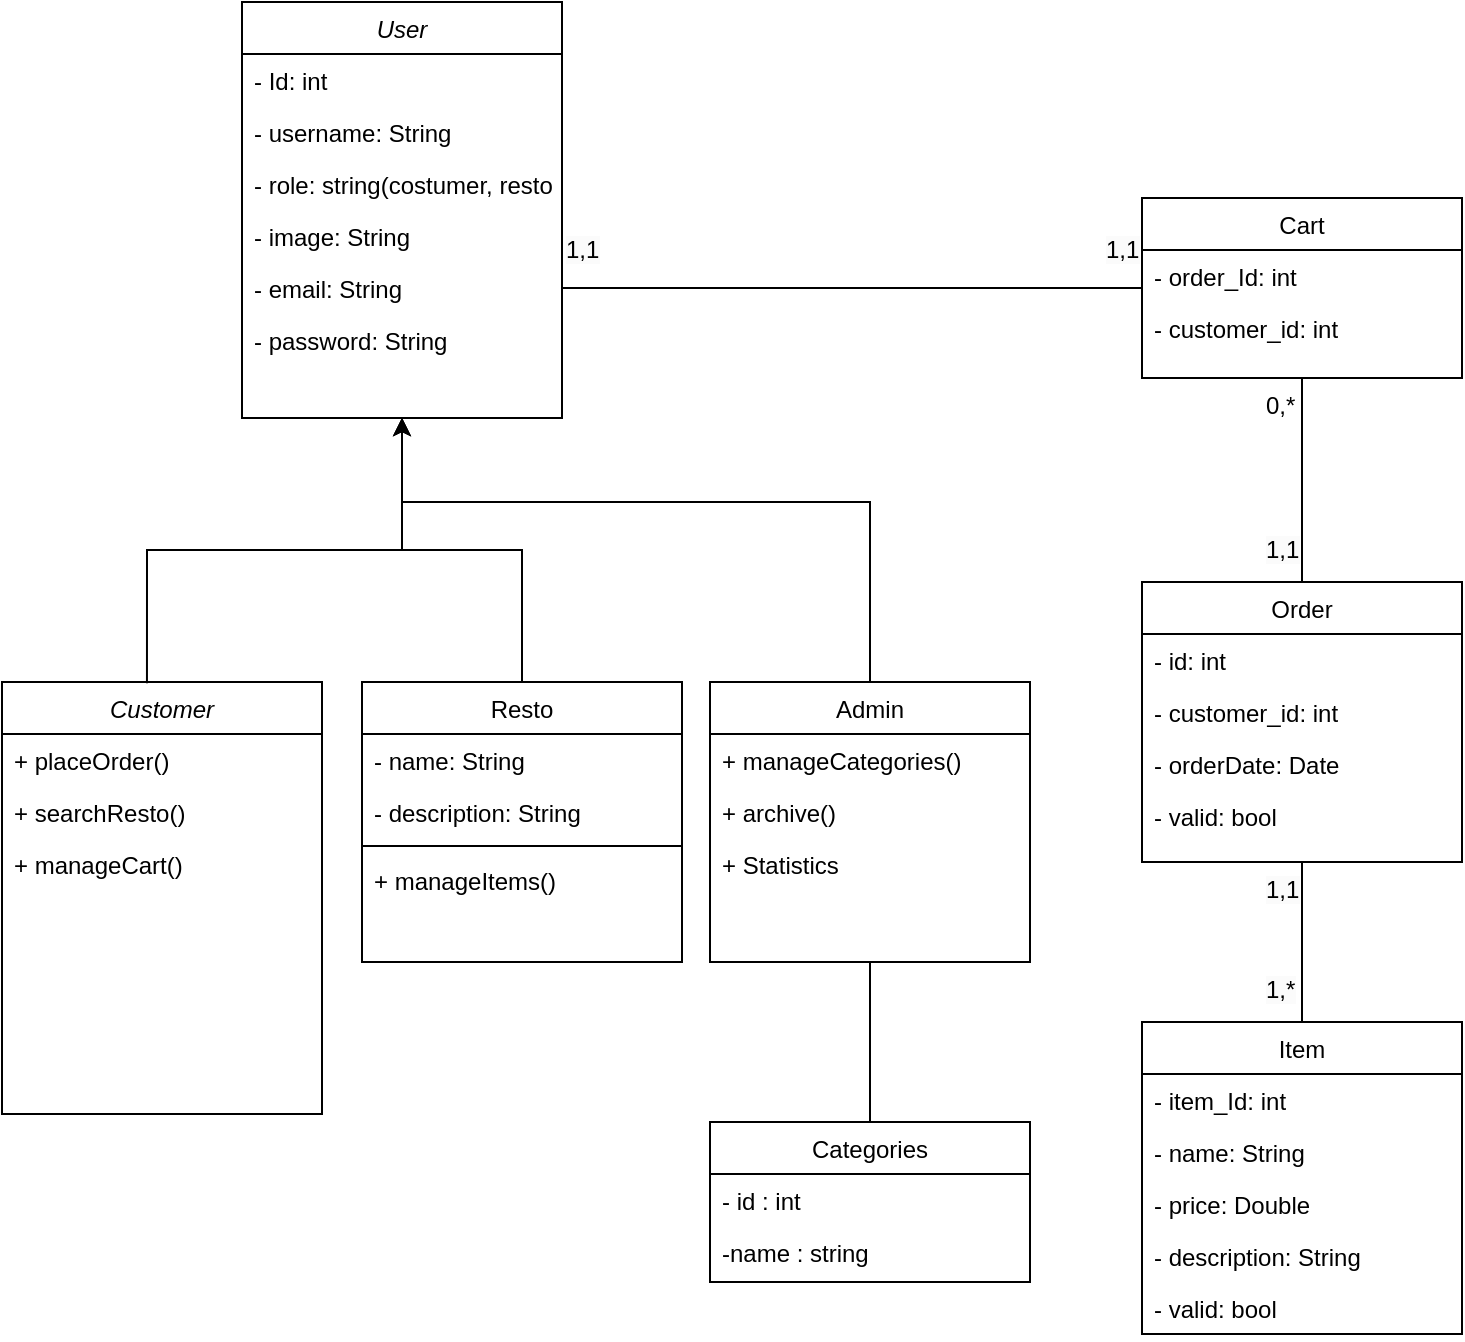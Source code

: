 <mxfile version="24.0.2" type="device" pages="2">
  <diagram id="C5RBs43oDa-KdzZeNtuy" name="Page-1">
    <mxGraphModel dx="600" dy="318" grid="1" gridSize="10" guides="1" tooltips="1" connect="1" arrows="1" fold="1" page="1" pageScale="1" pageWidth="827" pageHeight="1169" math="0" shadow="0">
      <root>
        <mxCell id="WIyWlLk6GJQsqaUBKTNV-0" />
        <mxCell id="WIyWlLk6GJQsqaUBKTNV-1" parent="WIyWlLk6GJQsqaUBKTNV-0" />
        <mxCell id="zkfFHV4jXpPFQw0GAbJ--0" value="Customer" style="swimlane;fontStyle=2;align=center;verticalAlign=top;childLayout=stackLayout;horizontal=1;startSize=26;horizontalStack=0;resizeParent=1;resizeLast=0;collapsible=1;marginBottom=0;rounded=0;shadow=0;strokeWidth=1;" parent="WIyWlLk6GJQsqaUBKTNV-1" vertex="1">
          <mxGeometry x="60" y="460" width="160" height="216" as="geometry">
            <mxRectangle x="230" y="140" width="160" height="26" as="alternateBounds" />
          </mxGeometry>
        </mxCell>
        <mxCell id="zkfFHV4jXpPFQw0GAbJ--5" value="+ placeOrder()" style="text;align=left;verticalAlign=top;spacingLeft=4;spacingRight=4;overflow=hidden;rotatable=0;points=[[0,0.5],[1,0.5]];portConstraint=eastwest;" parent="zkfFHV4jXpPFQw0GAbJ--0" vertex="1">
          <mxGeometry y="26" width="160" height="26" as="geometry" />
        </mxCell>
        <mxCell id="KZ-nFXZSKDk4Wz81Dd2W-8" value="+ searchResto()" style="text;align=left;verticalAlign=top;spacingLeft=4;spacingRight=4;overflow=hidden;rotatable=0;points=[[0,0.5],[1,0.5]];portConstraint=eastwest;" parent="zkfFHV4jXpPFQw0GAbJ--0" vertex="1">
          <mxGeometry y="52" width="160" height="26" as="geometry" />
        </mxCell>
        <mxCell id="KZ-nFXZSKDk4Wz81Dd2W-9" value="+ manageCart()" style="text;align=left;verticalAlign=top;spacingLeft=4;spacingRight=4;overflow=hidden;rotatable=0;points=[[0,0.5],[1,0.5]];portConstraint=eastwest;" parent="zkfFHV4jXpPFQw0GAbJ--0" vertex="1">
          <mxGeometry y="78" width="160" height="26" as="geometry" />
        </mxCell>
        <mxCell id="zkfFHV4jXpPFQw0GAbJ--6" value="Item" style="swimlane;fontStyle=0;align=center;verticalAlign=top;childLayout=stackLayout;horizontal=1;startSize=26;horizontalStack=0;resizeParent=1;resizeLast=0;collapsible=1;marginBottom=0;rounded=0;shadow=0;strokeWidth=1;" parent="WIyWlLk6GJQsqaUBKTNV-1" vertex="1">
          <mxGeometry x="630" y="630" width="160" height="156" as="geometry">
            <mxRectangle x="130" y="380" width="160" height="26" as="alternateBounds" />
          </mxGeometry>
        </mxCell>
        <mxCell id="zkfFHV4jXpPFQw0GAbJ--7" value="- item_Id: int" style="text;align=left;verticalAlign=top;spacingLeft=4;spacingRight=4;overflow=hidden;rotatable=0;points=[[0,0.5],[1,0.5]];portConstraint=eastwest;" parent="zkfFHV4jXpPFQw0GAbJ--6" vertex="1">
          <mxGeometry y="26" width="160" height="26" as="geometry" />
        </mxCell>
        <mxCell id="KZ-nFXZSKDk4Wz81Dd2W-6" value="- name: String" style="text;align=left;verticalAlign=top;spacingLeft=4;spacingRight=4;overflow=hidden;rotatable=0;points=[[0,0.5],[1,0.5]];portConstraint=eastwest;rounded=0;shadow=0;html=0;" parent="zkfFHV4jXpPFQw0GAbJ--6" vertex="1">
          <mxGeometry y="52" width="160" height="26" as="geometry" />
        </mxCell>
        <mxCell id="KZ-nFXZSKDk4Wz81Dd2W-7" value="- price: Double" style="text;align=left;verticalAlign=top;spacingLeft=4;spacingRight=4;overflow=hidden;rotatable=0;points=[[0,0.5],[1,0.5]];portConstraint=eastwest;rounded=0;shadow=0;html=0;" parent="zkfFHV4jXpPFQw0GAbJ--6" vertex="1">
          <mxGeometry y="78" width="160" height="26" as="geometry" />
        </mxCell>
        <mxCell id="zkfFHV4jXpPFQw0GAbJ--8" value="- description: String" style="text;align=left;verticalAlign=top;spacingLeft=4;spacingRight=4;overflow=hidden;rotatable=0;points=[[0,0.5],[1,0.5]];portConstraint=eastwest;rounded=0;shadow=0;html=0;" parent="zkfFHV4jXpPFQw0GAbJ--6" vertex="1">
          <mxGeometry y="104" width="160" height="26" as="geometry" />
        </mxCell>
        <mxCell id="mYEESp5OUiJUtJg2IPVg-1" value="- valid: bool" style="text;align=left;verticalAlign=top;spacingLeft=4;spacingRight=4;overflow=hidden;rotatable=0;points=[[0,0.5],[1,0.5]];portConstraint=eastwest;rounded=0;shadow=0;html=0;" vertex="1" parent="zkfFHV4jXpPFQw0GAbJ--6">
          <mxGeometry y="130" width="160" height="26" as="geometry" />
        </mxCell>
        <mxCell id="KZ-nFXZSKDk4Wz81Dd2W-23" style="edgeStyle=orthogonalEdgeStyle;rounded=0;orthogonalLoop=1;jettySize=auto;html=1;exitX=0.5;exitY=0;exitDx=0;exitDy=0;" parent="WIyWlLk6GJQsqaUBKTNV-1" source="zkfFHV4jXpPFQw0GAbJ--13" target="KZ-nFXZSKDk4Wz81Dd2W-13" edge="1">
          <mxGeometry relative="1" as="geometry" />
        </mxCell>
        <mxCell id="zkfFHV4jXpPFQw0GAbJ--13" value="Resto" style="swimlane;fontStyle=0;align=center;verticalAlign=top;childLayout=stackLayout;horizontal=1;startSize=26;horizontalStack=0;resizeParent=1;resizeLast=0;collapsible=1;marginBottom=0;rounded=0;shadow=0;strokeWidth=1;" parent="WIyWlLk6GJQsqaUBKTNV-1" vertex="1">
          <mxGeometry x="240" y="460" width="160" height="140" as="geometry">
            <mxRectangle x="340" y="380" width="170" height="26" as="alternateBounds" />
          </mxGeometry>
        </mxCell>
        <mxCell id="zkfFHV4jXpPFQw0GAbJ--14" value="- name: String" style="text;align=left;verticalAlign=top;spacingLeft=4;spacingRight=4;overflow=hidden;rotatable=0;points=[[0,0.5],[1,0.5]];portConstraint=eastwest;" parent="zkfFHV4jXpPFQw0GAbJ--13" vertex="1">
          <mxGeometry y="26" width="160" height="26" as="geometry" />
        </mxCell>
        <mxCell id="KZ-nFXZSKDk4Wz81Dd2W-3" value="- description: String" style="text;align=left;verticalAlign=top;spacingLeft=4;spacingRight=4;overflow=hidden;rotatable=0;points=[[0,0.5],[1,0.5]];portConstraint=eastwest;" parent="zkfFHV4jXpPFQw0GAbJ--13" vertex="1">
          <mxGeometry y="52" width="160" height="26" as="geometry" />
        </mxCell>
        <mxCell id="KZ-nFXZSKDk4Wz81Dd2W-25" value="" style="line;html=1;strokeWidth=1;align=left;verticalAlign=middle;spacingTop=-1;spacingLeft=3;spacingRight=3;rotatable=0;labelPosition=right;points=[];portConstraint=eastwest;" parent="zkfFHV4jXpPFQw0GAbJ--13" vertex="1">
          <mxGeometry y="78" width="160" height="8" as="geometry" />
        </mxCell>
        <mxCell id="KZ-nFXZSKDk4Wz81Dd2W-26" value="+ manageItems()" style="text;align=left;verticalAlign=top;spacingLeft=4;spacingRight=4;overflow=hidden;rotatable=0;points=[[0,0.5],[1,0.5]];portConstraint=eastwest;" parent="zkfFHV4jXpPFQw0GAbJ--13" vertex="1">
          <mxGeometry y="86" width="160" height="26" as="geometry" />
        </mxCell>
        <mxCell id="KZ-nFXZSKDk4Wz81Dd2W-10" style="edgeStyle=orthogonalEdgeStyle;rounded=0;orthogonalLoop=1;jettySize=auto;html=1;exitX=0.5;exitY=1;exitDx=0;exitDy=0;entryX=0.5;entryY=0;entryDx=0;entryDy=0;endArrow=none;endFill=0;" parent="WIyWlLk6GJQsqaUBKTNV-1" source="zkfFHV4jXpPFQw0GAbJ--17" target="zkfFHV4jXpPFQw0GAbJ--6" edge="1">
          <mxGeometry relative="1" as="geometry" />
        </mxCell>
        <mxCell id="zkfFHV4jXpPFQw0GAbJ--17" value="Order" style="swimlane;fontStyle=0;align=center;verticalAlign=top;childLayout=stackLayout;horizontal=1;startSize=26;horizontalStack=0;resizeParent=1;resizeLast=0;collapsible=1;marginBottom=0;rounded=0;shadow=0;strokeWidth=1;" parent="WIyWlLk6GJQsqaUBKTNV-1" vertex="1">
          <mxGeometry x="630" y="410" width="160" height="140" as="geometry">
            <mxRectangle x="550" y="140" width="160" height="26" as="alternateBounds" />
          </mxGeometry>
        </mxCell>
        <mxCell id="zkfFHV4jXpPFQw0GAbJ--18" value="- id: int" style="text;align=left;verticalAlign=top;spacingLeft=4;spacingRight=4;overflow=hidden;rotatable=0;points=[[0,0.5],[1,0.5]];portConstraint=eastwest;" parent="zkfFHV4jXpPFQw0GAbJ--17" vertex="1">
          <mxGeometry y="26" width="160" height="26" as="geometry" />
        </mxCell>
        <mxCell id="zkfFHV4jXpPFQw0GAbJ--19" value="- customer_id: int" style="text;align=left;verticalAlign=top;spacingLeft=4;spacingRight=4;overflow=hidden;rotatable=0;points=[[0,0.5],[1,0.5]];portConstraint=eastwest;rounded=0;shadow=0;html=0;" parent="zkfFHV4jXpPFQw0GAbJ--17" vertex="1">
          <mxGeometry y="52" width="160" height="26" as="geometry" />
        </mxCell>
        <mxCell id="zkfFHV4jXpPFQw0GAbJ--20" value="- orderDate: Date" style="text;align=left;verticalAlign=top;spacingLeft=4;spacingRight=4;overflow=hidden;rotatable=0;points=[[0,0.5],[1,0.5]];portConstraint=eastwest;rounded=0;shadow=0;html=0;" parent="zkfFHV4jXpPFQw0GAbJ--17" vertex="1">
          <mxGeometry y="78" width="160" height="26" as="geometry" />
        </mxCell>
        <mxCell id="zkfFHV4jXpPFQw0GAbJ--21" value="- valid: bool" style="text;align=left;verticalAlign=top;spacingLeft=4;spacingRight=4;overflow=hidden;rotatable=0;points=[[0,0.5],[1,0.5]];portConstraint=eastwest;rounded=0;shadow=0;html=0;" parent="zkfFHV4jXpPFQw0GAbJ--17" vertex="1">
          <mxGeometry y="104" width="160" height="26" as="geometry" />
        </mxCell>
        <mxCell id="KZ-nFXZSKDk4Wz81Dd2W-13" value="User" style="swimlane;fontStyle=2;align=center;verticalAlign=top;childLayout=stackLayout;horizontal=1;startSize=26;horizontalStack=0;resizeParent=1;resizeLast=0;collapsible=1;marginBottom=0;rounded=0;shadow=0;strokeWidth=1;" parent="WIyWlLk6GJQsqaUBKTNV-1" vertex="1">
          <mxGeometry x="180" y="120" width="160" height="208" as="geometry">
            <mxRectangle x="230" y="140" width="160" height="26" as="alternateBounds" />
          </mxGeometry>
        </mxCell>
        <mxCell id="KZ-nFXZSKDk4Wz81Dd2W-14" value="- Id: int" style="text;align=left;verticalAlign=top;spacingLeft=4;spacingRight=4;overflow=hidden;rotatable=0;points=[[0,0.5],[1,0.5]];portConstraint=eastwest;" parent="KZ-nFXZSKDk4Wz81Dd2W-13" vertex="1">
          <mxGeometry y="26" width="160" height="26" as="geometry" />
        </mxCell>
        <mxCell id="KZ-nFXZSKDk4Wz81Dd2W-15" value="- username: String" style="text;align=left;verticalAlign=top;spacingLeft=4;spacingRight=4;overflow=hidden;rotatable=0;points=[[0,0.5],[1,0.5]];portConstraint=eastwest;rounded=0;shadow=0;html=0;" parent="KZ-nFXZSKDk4Wz81Dd2W-13" vertex="1">
          <mxGeometry y="52" width="160" height="26" as="geometry" />
        </mxCell>
        <mxCell id="KZ-nFXZSKDk4Wz81Dd2W-22" value="- role: string(costumer, resto)" style="text;align=left;verticalAlign=top;spacingLeft=4;spacingRight=4;overflow=hidden;rotatable=0;points=[[0,0.5],[1,0.5]];portConstraint=eastwest;rounded=0;shadow=0;html=0;" parent="KZ-nFXZSKDk4Wz81Dd2W-13" vertex="1">
          <mxGeometry y="78" width="160" height="26" as="geometry" />
        </mxCell>
        <mxCell id="fJc1psvyWG4Y-RtiZW2s-0" value="- image: String " style="text;align=left;verticalAlign=top;spacingLeft=4;spacingRight=4;overflow=hidden;rotatable=0;points=[[0,0.5],[1,0.5]];portConstraint=eastwest;" vertex="1" parent="KZ-nFXZSKDk4Wz81Dd2W-13">
          <mxGeometry y="104" width="160" height="26" as="geometry" />
        </mxCell>
        <mxCell id="KZ-nFXZSKDk4Wz81Dd2W-16" value="- email: String" style="text;align=left;verticalAlign=top;spacingLeft=4;spacingRight=4;overflow=hidden;rotatable=0;points=[[0,0.5],[1,0.5]];portConstraint=eastwest;rounded=0;shadow=0;html=0;" parent="KZ-nFXZSKDk4Wz81Dd2W-13" vertex="1">
          <mxGeometry y="130" width="160" height="26" as="geometry" />
        </mxCell>
        <mxCell id="KZ-nFXZSKDk4Wz81Dd2W-17" value=" - password: String" style="text;align=left;verticalAlign=top;spacingLeft=4;spacingRight=4;overflow=hidden;rotatable=0;points=[[0,0.5],[1,0.5]];portConstraint=eastwest;rounded=0;shadow=0;html=0;" parent="KZ-nFXZSKDk4Wz81Dd2W-13" vertex="1">
          <mxGeometry y="156" width="160" height="26" as="geometry" />
        </mxCell>
        <mxCell id="KZ-nFXZSKDk4Wz81Dd2W-24" style="edgeStyle=orthogonalEdgeStyle;rounded=0;orthogonalLoop=1;jettySize=auto;html=1;exitX=0.453;exitY=0.003;exitDx=0;exitDy=0;exitPerimeter=0;" parent="WIyWlLk6GJQsqaUBKTNV-1" source="zkfFHV4jXpPFQw0GAbJ--0" target="KZ-nFXZSKDk4Wz81Dd2W-13" edge="1">
          <mxGeometry relative="1" as="geometry">
            <mxPoint x="380" y="430" as="sourcePoint" />
            <mxPoint x="270" y="372" as="targetPoint" />
          </mxGeometry>
        </mxCell>
        <mxCell id="KZ-nFXZSKDk4Wz81Dd2W-38" style="edgeStyle=orthogonalEdgeStyle;rounded=0;orthogonalLoop=1;jettySize=auto;html=1;exitX=0.5;exitY=1;exitDx=0;exitDy=0;entryX=0.5;entryY=0;entryDx=0;entryDy=0;endArrow=none;endFill=0;" parent="WIyWlLk6GJQsqaUBKTNV-1" source="KZ-nFXZSKDk4Wz81Dd2W-32" target="zkfFHV4jXpPFQw0GAbJ--17" edge="1">
          <mxGeometry relative="1" as="geometry" />
        </mxCell>
        <mxCell id="KZ-nFXZSKDk4Wz81Dd2W-32" value="Cart" style="swimlane;fontStyle=0;align=center;verticalAlign=top;childLayout=stackLayout;horizontal=1;startSize=26;horizontalStack=0;resizeParent=1;resizeLast=0;collapsible=1;marginBottom=0;rounded=0;shadow=0;strokeWidth=1;" parent="WIyWlLk6GJQsqaUBKTNV-1" vertex="1">
          <mxGeometry x="630" y="218" width="160" height="90" as="geometry">
            <mxRectangle x="550" y="140" width="160" height="26" as="alternateBounds" />
          </mxGeometry>
        </mxCell>
        <mxCell id="KZ-nFXZSKDk4Wz81Dd2W-33" value="- order_Id: int" style="text;align=left;verticalAlign=top;spacingLeft=4;spacingRight=4;overflow=hidden;rotatable=0;points=[[0,0.5],[1,0.5]];portConstraint=eastwest;" parent="KZ-nFXZSKDk4Wz81Dd2W-32" vertex="1">
          <mxGeometry y="26" width="160" height="26" as="geometry" />
        </mxCell>
        <mxCell id="KZ-nFXZSKDk4Wz81Dd2W-34" value="- customer_id: int" style="text;align=left;verticalAlign=top;spacingLeft=4;spacingRight=4;overflow=hidden;rotatable=0;points=[[0,0.5],[1,0.5]];portConstraint=eastwest;rounded=0;shadow=0;html=0;" parent="KZ-nFXZSKDk4Wz81Dd2W-32" vertex="1">
          <mxGeometry y="52" width="160" height="26" as="geometry" />
        </mxCell>
        <mxCell id="KZ-nFXZSKDk4Wz81Dd2W-37" style="edgeStyle=orthogonalEdgeStyle;rounded=0;orthogonalLoop=1;jettySize=auto;html=1;exitX=1;exitY=0.5;exitDx=0;exitDy=0;endArrow=none;endFill=0;" parent="WIyWlLk6GJQsqaUBKTNV-1" source="KZ-nFXZSKDk4Wz81Dd2W-16" target="KZ-nFXZSKDk4Wz81Dd2W-32" edge="1">
          <mxGeometry relative="1" as="geometry" />
        </mxCell>
        <mxCell id="KZ-nFXZSKDk4Wz81Dd2W-39" value="&lt;span style=&quot;color: rgb(0, 0, 0); font-family: Helvetica; font-size: 12px; font-style: normal; font-variant-ligatures: normal; font-variant-caps: normal; font-weight: 400; letter-spacing: normal; orphans: 2; text-align: right; text-indent: 0px; text-transform: none; widows: 2; word-spacing: 0px; -webkit-text-stroke-width: 0px; background-color: rgb(251, 251, 251); text-decoration-thickness: initial; text-decoration-style: initial; text-decoration-color: initial; float: none; display: inline !important;&quot;&gt;1,*&lt;/span&gt;" style="text;whiteSpace=wrap;html=1;" parent="WIyWlLk6GJQsqaUBKTNV-1" vertex="1">
          <mxGeometry x="690" y="600" width="20" height="30" as="geometry" />
        </mxCell>
        <mxCell id="KZ-nFXZSKDk4Wz81Dd2W-40" value="&lt;span style=&quot;color: rgb(0, 0, 0); font-family: Helvetica; font-size: 12px; font-style: normal; font-variant-ligatures: normal; font-variant-caps: normal; font-weight: 400; letter-spacing: normal; orphans: 2; text-align: right; text-indent: 0px; text-transform: none; widows: 2; word-spacing: 0px; -webkit-text-stroke-width: 0px; background-color: rgb(251, 251, 251); text-decoration-thickness: initial; text-decoration-style: initial; text-decoration-color: initial; float: none; display: inline !important;&quot;&gt;1,1&lt;/span&gt;" style="text;whiteSpace=wrap;html=1;" parent="WIyWlLk6GJQsqaUBKTNV-1" vertex="1">
          <mxGeometry x="690" y="550" width="20" height="30" as="geometry" />
        </mxCell>
        <mxCell id="KZ-nFXZSKDk4Wz81Dd2W-41" value="&lt;div style=&quot;text-align: right;&quot;&gt;&lt;span style=&quot;background-color: initial;&quot;&gt;0,*&lt;/span&gt;&lt;/div&gt;" style="text;whiteSpace=wrap;html=1;" parent="WIyWlLk6GJQsqaUBKTNV-1" vertex="1">
          <mxGeometry x="690" y="308" width="20" height="30" as="geometry" />
        </mxCell>
        <mxCell id="KZ-nFXZSKDk4Wz81Dd2W-42" value="&lt;span style=&quot;color: rgb(0, 0, 0); font-family: Helvetica; font-size: 12px; font-style: normal; font-variant-ligatures: normal; font-variant-caps: normal; font-weight: 400; letter-spacing: normal; orphans: 2; text-align: right; text-indent: 0px; text-transform: none; widows: 2; word-spacing: 0px; -webkit-text-stroke-width: 0px; background-color: rgb(251, 251, 251); text-decoration-thickness: initial; text-decoration-style: initial; text-decoration-color: initial; float: none; display: inline !important;&quot;&gt;1,1&lt;/span&gt;" style="text;whiteSpace=wrap;html=1;" parent="WIyWlLk6GJQsqaUBKTNV-1" vertex="1">
          <mxGeometry x="690" y="380" width="20" height="30" as="geometry" />
        </mxCell>
        <mxCell id="KZ-nFXZSKDk4Wz81Dd2W-43" value="&lt;span style=&quot;color: rgb(0, 0, 0); font-family: Helvetica; font-size: 12px; font-style: normal; font-variant-ligatures: normal; font-variant-caps: normal; font-weight: 400; letter-spacing: normal; orphans: 2; text-align: right; text-indent: 0px; text-transform: none; widows: 2; word-spacing: 0px; -webkit-text-stroke-width: 0px; background-color: rgb(251, 251, 251); text-decoration-thickness: initial; text-decoration-style: initial; text-decoration-color: initial; float: none; display: inline !important;&quot;&gt;1,1&lt;/span&gt;" style="text;whiteSpace=wrap;html=1;" parent="WIyWlLk6GJQsqaUBKTNV-1" vertex="1">
          <mxGeometry x="610" y="230" width="20" height="30" as="geometry" />
        </mxCell>
        <mxCell id="KZ-nFXZSKDk4Wz81Dd2W-44" value="&lt;span style=&quot;color: rgb(0, 0, 0); font-family: Helvetica; font-size: 12px; font-style: normal; font-variant-ligatures: normal; font-variant-caps: normal; font-weight: 400; letter-spacing: normal; orphans: 2; text-align: right; text-indent: 0px; text-transform: none; widows: 2; word-spacing: 0px; -webkit-text-stroke-width: 0px; background-color: rgb(251, 251, 251); text-decoration-thickness: initial; text-decoration-style: initial; text-decoration-color: initial; float: none; display: inline !important;&quot;&gt;1,1&lt;/span&gt;" style="text;whiteSpace=wrap;html=1;" parent="WIyWlLk6GJQsqaUBKTNV-1" vertex="1">
          <mxGeometry x="340" y="230" width="20" height="30" as="geometry" />
        </mxCell>
        <mxCell id="l8n0SBNRj_Y2WKMJ2daV-6" style="edgeStyle=orthogonalEdgeStyle;rounded=0;orthogonalLoop=1;jettySize=auto;html=1;" parent="WIyWlLk6GJQsqaUBKTNV-1" source="l8n0SBNRj_Y2WKMJ2daV-0" target="KZ-nFXZSKDk4Wz81Dd2W-13" edge="1">
          <mxGeometry relative="1" as="geometry">
            <Array as="points">
              <mxPoint x="494" y="370" />
              <mxPoint x="260" y="370" />
            </Array>
          </mxGeometry>
        </mxCell>
        <mxCell id="S4BW5ukPqiyMJ99bdQtq-6" value="" style="edgeStyle=orthogonalEdgeStyle;rounded=0;orthogonalLoop=1;jettySize=auto;html=1;endArrow=none;endFill=0;" parent="WIyWlLk6GJQsqaUBKTNV-1" source="l8n0SBNRj_Y2WKMJ2daV-0" target="S4BW5ukPqiyMJ99bdQtq-1" edge="1">
          <mxGeometry relative="1" as="geometry" />
        </mxCell>
        <mxCell id="l8n0SBNRj_Y2WKMJ2daV-0" value="Admin" style="swimlane;fontStyle=0;align=center;verticalAlign=top;childLayout=stackLayout;horizontal=1;startSize=26;horizontalStack=0;resizeParent=1;resizeLast=0;collapsible=1;marginBottom=0;rounded=0;shadow=0;strokeWidth=1;" parent="WIyWlLk6GJQsqaUBKTNV-1" vertex="1">
          <mxGeometry x="414" y="460" width="160" height="140" as="geometry">
            <mxRectangle x="414" y="460" width="170" height="26" as="alternateBounds" />
          </mxGeometry>
        </mxCell>
        <mxCell id="l8n0SBNRj_Y2WKMJ2daV-5" value="+ manageCategories()" style="text;align=left;verticalAlign=top;spacingLeft=4;spacingRight=4;overflow=hidden;rotatable=0;points=[[0,0.5],[1,0.5]];portConstraint=eastwest;" parent="l8n0SBNRj_Y2WKMJ2daV-0" vertex="1">
          <mxGeometry y="26" width="160" height="26" as="geometry" />
        </mxCell>
        <mxCell id="l8n0SBNRj_Y2WKMJ2daV-8" value="+ archive()" style="text;align=left;verticalAlign=top;spacingLeft=4;spacingRight=4;overflow=hidden;rotatable=0;points=[[0,0.5],[1,0.5]];portConstraint=eastwest;" parent="l8n0SBNRj_Y2WKMJ2daV-0" vertex="1">
          <mxGeometry y="52" width="160" height="26" as="geometry" />
        </mxCell>
        <mxCell id="l8n0SBNRj_Y2WKMJ2daV-9" value="+ Statistics" style="text;align=left;verticalAlign=top;spacingLeft=4;spacingRight=4;overflow=hidden;rotatable=0;points=[[0,0.5],[1,0.5]];portConstraint=eastwest;" parent="l8n0SBNRj_Y2WKMJ2daV-0" vertex="1">
          <mxGeometry y="78" width="160" height="26" as="geometry" />
        </mxCell>
        <mxCell id="S4BW5ukPqiyMJ99bdQtq-1" value="Categories" style="swimlane;fontStyle=0;align=center;verticalAlign=top;childLayout=stackLayout;horizontal=1;startSize=26;horizontalStack=0;resizeParent=1;resizeLast=0;collapsible=1;marginBottom=0;rounded=0;shadow=0;strokeWidth=1;" parent="WIyWlLk6GJQsqaUBKTNV-1" vertex="1">
          <mxGeometry x="414" y="680" width="160" height="80" as="geometry">
            <mxRectangle x="414" y="460" width="170" height="26" as="alternateBounds" />
          </mxGeometry>
        </mxCell>
        <mxCell id="S4BW5ukPqiyMJ99bdQtq-3" value="- id : int" style="text;align=left;verticalAlign=top;spacingLeft=4;spacingRight=4;overflow=hidden;rotatable=0;points=[[0,0.5],[1,0.5]];portConstraint=eastwest;" parent="S4BW5ukPqiyMJ99bdQtq-1" vertex="1">
          <mxGeometry y="26" width="160" height="26" as="geometry" />
        </mxCell>
        <mxCell id="S4BW5ukPqiyMJ99bdQtq-2" value="-name : string" style="text;align=left;verticalAlign=top;spacingLeft=4;spacingRight=4;overflow=hidden;rotatable=0;points=[[0,0.5],[1,0.5]];portConstraint=eastwest;" parent="S4BW5ukPqiyMJ99bdQtq-1" vertex="1">
          <mxGeometry y="52" width="160" height="26" as="geometry" />
        </mxCell>
      </root>
    </mxGraphModel>
  </diagram>
  <diagram id="FYNDXgPYAXhyimkLvajw" name="Page-2">
    <mxGraphModel dx="1500" dy="1965" grid="1" gridSize="10" guides="1" tooltips="1" connect="1" arrows="1" fold="1" page="1" pageScale="1" pageWidth="827" pageHeight="1169" math="0" shadow="0">
      <root>
        <mxCell id="0" />
        <mxCell id="1" parent="0" />
        <mxCell id="0MTSt_4CUX4i5VTYW_Mw-2" value="custumer" style="shape=umlActor;verticalLabelPosition=bottom;verticalAlign=top;html=1;outlineConnect=0;" parent="1" vertex="1">
          <mxGeometry x="150" y="555" width="30" height="60" as="geometry" />
        </mxCell>
        <mxCell id="0MTSt_4CUX4i5VTYW_Mw-4" value="resto" style="shape=umlActor;verticalLabelPosition=bottom;verticalAlign=top;html=1;outlineConnect=0;" parent="1" vertex="1">
          <mxGeometry x="150" y="70" width="30" height="60" as="geometry" />
        </mxCell>
        <mxCell id="GMITRRMtMV0pLwB_48BC-3" value="" style="rounded=0;orthogonalLoop=1;jettySize=auto;html=1;endArrow=none;endFill=0;" edge="1" parent="1" source="0MTSt_4CUX4i5VTYW_Mw-11" target="GMITRRMtMV0pLwB_48BC-1">
          <mxGeometry relative="1" as="geometry" />
        </mxCell>
        <mxCell id="GMITRRMtMV0pLwB_48BC-12" value="extend" style="edgeLabel;html=1;align=center;verticalAlign=middle;resizable=0;points=[];" vertex="1" connectable="0" parent="GMITRRMtMV0pLwB_48BC-3">
          <mxGeometry x="0.145" y="-1" relative="1" as="geometry">
            <mxPoint as="offset" />
          </mxGeometry>
        </mxCell>
        <mxCell id="GMITRRMtMV0pLwB_48BC-5" value="" style="rounded=0;orthogonalLoop=1;jettySize=auto;html=1;endArrow=none;endFill=0;" edge="1" parent="1" source="0MTSt_4CUX4i5VTYW_Mw-11" target="GMITRRMtMV0pLwB_48BC-4">
          <mxGeometry relative="1" as="geometry" />
        </mxCell>
        <mxCell id="GMITRRMtMV0pLwB_48BC-10" value="extend" style="edgeLabel;html=1;align=center;verticalAlign=middle;resizable=0;points=[];" vertex="1" connectable="0" parent="GMITRRMtMV0pLwB_48BC-5">
          <mxGeometry x="0.034" y="1" relative="1" as="geometry">
            <mxPoint as="offset" />
          </mxGeometry>
        </mxCell>
        <mxCell id="GMITRRMtMV0pLwB_48BC-8" value="" style="rounded=0;orthogonalLoop=1;jettySize=auto;html=1;endArrow=none;endFill=0;" edge="1" parent="1" source="0MTSt_4CUX4i5VTYW_Mw-11" target="GMITRRMtMV0pLwB_48BC-7">
          <mxGeometry relative="1" as="geometry" />
        </mxCell>
        <mxCell id="GMITRRMtMV0pLwB_48BC-11" value="extend" style="edgeLabel;html=1;align=center;verticalAlign=middle;resizable=0;points=[];" vertex="1" connectable="0" parent="GMITRRMtMV0pLwB_48BC-8">
          <mxGeometry x="-0.238" y="-1" relative="1" as="geometry">
            <mxPoint as="offset" />
          </mxGeometry>
        </mxCell>
        <mxCell id="0MTSt_4CUX4i5VTYW_Mw-11" value="gestion des&amp;nbsp;articles" style="ellipse;whiteSpace=wrap;html=1;" parent="1" vertex="1">
          <mxGeometry x="300" y="60" width="120" height="80" as="geometry" />
        </mxCell>
        <mxCell id="0MTSt_4CUX4i5VTYW_Mw-12" value="" style="endArrow=none;html=1;rounded=0;exitX=0.5;exitY=0.5;exitDx=0;exitDy=0;exitPerimeter=0;entryX=0;entryY=0.5;entryDx=0;entryDy=0;" parent="1" source="0MTSt_4CUX4i5VTYW_Mw-4" target="0MTSt_4CUX4i5VTYW_Mw-11" edge="1">
          <mxGeometry width="50" height="50" relative="1" as="geometry">
            <mxPoint x="250" y="190" as="sourcePoint" />
            <mxPoint x="300" y="140" as="targetPoint" />
          </mxGeometry>
        </mxCell>
        <mxCell id="ELpqP8yijlQ39_bKtwEE-1" value="gestion des orders" style="ellipse;whiteSpace=wrap;html=1;" parent="1" vertex="1">
          <mxGeometry x="310" y="395" width="120" height="80" as="geometry" />
        </mxCell>
        <mxCell id="ELpqP8yijlQ39_bKtwEE-2" value="" style="endArrow=none;html=1;rounded=0;entryX=0;entryY=0.5;entryDx=0;entryDy=0;exitX=0.5;exitY=0.5;exitDx=0;exitDy=0;exitPerimeter=0;" parent="1" source="0MTSt_4CUX4i5VTYW_Mw-2" target="ELpqP8yijlQ39_bKtwEE-1" edge="1">
          <mxGeometry width="50" height="50" relative="1" as="geometry">
            <mxPoint x="250" y="525" as="sourcePoint" />
            <mxPoint x="300" y="475" as="targetPoint" />
          </mxGeometry>
        </mxCell>
        <mxCell id="wLWyV9aX-D0_5WDvPzJ0-1" value="consulter les categories" style="ellipse;whiteSpace=wrap;html=1;" parent="1" vertex="1">
          <mxGeometry x="310" y="495" width="120" height="80" as="geometry" />
        </mxCell>
        <mxCell id="wLWyV9aX-D0_5WDvPzJ0-2" value="" style="endArrow=none;html=1;rounded=0;entryX=0;entryY=0.5;entryDx=0;entryDy=0;exitX=0.5;exitY=0.5;exitDx=0;exitDy=0;exitPerimeter=0;" parent="1" source="0MTSt_4CUX4i5VTYW_Mw-2" target="wLWyV9aX-D0_5WDvPzJ0-1" edge="1">
          <mxGeometry width="50" height="50" relative="1" as="geometry">
            <mxPoint x="175" y="595" as="sourcePoint" />
            <mxPoint x="320" y="475" as="targetPoint" />
          </mxGeometry>
        </mxCell>
        <mxCell id="alLpFHYVlB9p_dH1oRLL-1" value="" style="endArrow=none;html=1;rounded=0;exitX=0.5;exitY=0.5;exitDx=0;exitDy=0;exitPerimeter=0;entryX=0;entryY=0.5;entryDx=0;entryDy=0;" parent="1" source="0MTSt_4CUX4i5VTYW_Mw-2" target="alLpFHYVlB9p_dH1oRLL-2" edge="1">
          <mxGeometry width="50" height="50" relative="1" as="geometry">
            <mxPoint x="185" y="605" as="sourcePoint" />
            <mxPoint x="310" y="705" as="targetPoint" />
          </mxGeometry>
        </mxCell>
        <mxCell id="alLpFHYVlB9p_dH1oRLL-2" value="consulter les restos" style="ellipse;whiteSpace=wrap;html=1;" parent="1" vertex="1">
          <mxGeometry x="310" y="585" width="120" height="80" as="geometry" />
        </mxCell>
        <mxCell id="NhFC55z36a3z30nmZ4Ql-1" value="" style="endArrow=none;html=1;rounded=0;exitX=0.5;exitY=0.5;exitDx=0;exitDy=0;exitPerimeter=0;" parent="1" source="0MTSt_4CUX4i5VTYW_Mw-2" target="NhFC55z36a3z30nmZ4Ql-2" edge="1">
          <mxGeometry width="50" height="50" relative="1" as="geometry">
            <mxPoint x="175" y="595" as="sourcePoint" />
            <mxPoint x="300" y="775" as="targetPoint" />
          </mxGeometry>
        </mxCell>
        <mxCell id="NhFC55z36a3z30nmZ4Ql-2" value="consulter les items" style="ellipse;whiteSpace=wrap;html=1;" parent="1" vertex="1">
          <mxGeometry x="310" y="695" width="120" height="80" as="geometry" />
        </mxCell>
        <mxCell id="NhFC55z36a3z30nmZ4Ql-3" value="auth" style="ellipse;whiteSpace=wrap;html=1;" parent="1" vertex="1">
          <mxGeometry x="600" y="545" width="120" height="80" as="geometry" />
        </mxCell>
        <mxCell id="NhFC55z36a3z30nmZ4Ql-4" value="" style="endArrow=none;html=1;rounded=0;exitX=0.988;exitY=0.592;exitDx=0;exitDy=0;exitPerimeter=0;" parent="1" edge="1">
          <mxGeometry width="50" height="50" relative="1" as="geometry">
            <mxPoint x="429.56" y="442.36" as="sourcePoint" />
            <mxPoint x="616.975" y="557.823" as="targetPoint" />
          </mxGeometry>
        </mxCell>
        <mxCell id="GtglxpIsDUGKeprP4fbV-1" value="include" style="edgeLabel;html=1;align=center;verticalAlign=middle;resizable=0;points=[];" parent="NhFC55z36a3z30nmZ4Ql-4" connectable="0" vertex="1">
          <mxGeometry x="-0.035" y="-5" relative="1" as="geometry">
            <mxPoint as="offset" />
          </mxGeometry>
        </mxCell>
        <mxCell id="NhFC55z36a3z30nmZ4Ql-5" value="" style="endArrow=none;html=1;rounded=0;exitX=1;exitY=0.5;exitDx=0;exitDy=0;" parent="1" source="wLWyV9aX-D0_5WDvPzJ0-1" target="NhFC55z36a3z30nmZ4Ql-3" edge="1">
          <mxGeometry width="50" height="50" relative="1" as="geometry">
            <mxPoint x="439" y="452" as="sourcePoint" />
            <mxPoint x="564" y="563" as="targetPoint" />
          </mxGeometry>
        </mxCell>
        <mxCell id="GtglxpIsDUGKeprP4fbV-2" value="include" style="edgeLabel;html=1;align=center;verticalAlign=middle;resizable=0;points=[];" parent="NhFC55z36a3z30nmZ4Ql-5" connectable="0" vertex="1">
          <mxGeometry x="-0.038" y="-1" relative="1" as="geometry">
            <mxPoint as="offset" />
          </mxGeometry>
        </mxCell>
        <mxCell id="NhFC55z36a3z30nmZ4Ql-6" value="" style="endArrow=none;html=1;rounded=0;entryX=0.018;entryY=0.707;entryDx=0;entryDy=0;entryPerimeter=0;" parent="1" source="alLpFHYVlB9p_dH1oRLL-2" target="NhFC55z36a3z30nmZ4Ql-3" edge="1">
          <mxGeometry width="50" height="50" relative="1" as="geometry">
            <mxPoint x="449" y="462" as="sourcePoint" />
            <mxPoint x="574" y="573" as="targetPoint" />
          </mxGeometry>
        </mxCell>
        <mxCell id="GtglxpIsDUGKeprP4fbV-3" value="include" style="edgeLabel;html=1;align=center;verticalAlign=middle;resizable=0;points=[];" parent="NhFC55z36a3z30nmZ4Ql-6" connectable="0" vertex="1">
          <mxGeometry x="0.006" y="-2" relative="1" as="geometry">
            <mxPoint as="offset" />
          </mxGeometry>
        </mxCell>
        <mxCell id="NhFC55z36a3z30nmZ4Ql-7" value="" style="endArrow=none;html=1;rounded=0;exitX=1;exitY=0.5;exitDx=0;exitDy=0;" parent="1" source="NhFC55z36a3z30nmZ4Ql-2" target="NhFC55z36a3z30nmZ4Ql-3" edge="1">
          <mxGeometry width="50" height="50" relative="1" as="geometry">
            <mxPoint x="459" y="472" as="sourcePoint" />
            <mxPoint x="584" y="583" as="targetPoint" />
          </mxGeometry>
        </mxCell>
        <mxCell id="GtglxpIsDUGKeprP4fbV-4" value="include" style="edgeLabel;html=1;align=center;verticalAlign=middle;resizable=0;points=[];" parent="NhFC55z36a3z30nmZ4Ql-7" connectable="0" vertex="1">
          <mxGeometry x="0.097" y="1" relative="1" as="geometry">
            <mxPoint as="offset" />
          </mxGeometry>
        </mxCell>
        <mxCell id="GtglxpIsDUGKeprP4fbV-5" value="auth" style="ellipse;whiteSpace=wrap;html=1;" parent="1" vertex="1">
          <mxGeometry x="580" y="60" width="120" height="80" as="geometry" />
        </mxCell>
        <mxCell id="GtglxpIsDUGKeprP4fbV-6" value="" style="endArrow=none;html=1;rounded=0;entryX=0;entryY=0.5;entryDx=0;entryDy=0;" parent="1" edge="1">
          <mxGeometry width="50" height="50" relative="1" as="geometry">
            <mxPoint x="422" y="100" as="sourcePoint" />
            <mxPoint x="582" y="100" as="targetPoint" />
          </mxGeometry>
        </mxCell>
        <mxCell id="GtglxpIsDUGKeprP4fbV-7" value="include" style="edgeLabel;html=1;align=center;verticalAlign=middle;resizable=0;points=[];" parent="GtglxpIsDUGKeprP4fbV-6" connectable="0" vertex="1">
          <mxGeometry x="-0.035" y="-5" relative="1" as="geometry">
            <mxPoint y="-5" as="offset" />
          </mxGeometry>
        </mxCell>
        <mxCell id="GMITRRMtMV0pLwB_48BC-1" value="ajouter article" style="ellipse;whiteSpace=wrap;html=1;" vertex="1" parent="1">
          <mxGeometry x="180" y="-100" width="120" height="80" as="geometry" />
        </mxCell>
        <mxCell id="GMITRRMtMV0pLwB_48BC-4" value="modifier l article" style="ellipse;whiteSpace=wrap;html=1;" vertex="1" parent="1">
          <mxGeometry x="430" y="-100" width="120" height="80" as="geometry" />
        </mxCell>
        <mxCell id="GMITRRMtMV0pLwB_48BC-7" value="supprimer l article" style="ellipse;whiteSpace=wrap;html=1;" vertex="1" parent="1">
          <mxGeometry x="300" y="-120" width="120" height="80" as="geometry" />
        </mxCell>
        <mxCell id="GMITRRMtMV0pLwB_48BC-14" value="acceptation des orders" style="ellipse;whiteSpace=wrap;html=1;" vertex="1" parent="1">
          <mxGeometry x="300" y="160" width="120" height="80" as="geometry" />
        </mxCell>
        <mxCell id="GMITRRMtMV0pLwB_48BC-15" value="" style="endArrow=none;html=1;rounded=0;" edge="1" parent="1" source="0MTSt_4CUX4i5VTYW_Mw-4" target="GMITRRMtMV0pLwB_48BC-14">
          <mxGeometry width="50" height="50" relative="1" as="geometry">
            <mxPoint x="250" y="150" as="sourcePoint" />
            <mxPoint x="300" y="100" as="targetPoint" />
          </mxGeometry>
        </mxCell>
        <mxCell id="GMITRRMtMV0pLwB_48BC-16" value="" style="endArrow=none;html=1;rounded=0;" edge="1" parent="1" source="GMITRRMtMV0pLwB_48BC-14" target="GtglxpIsDUGKeprP4fbV-5">
          <mxGeometry width="50" height="50" relative="1" as="geometry">
            <mxPoint x="432" y="110" as="sourcePoint" />
            <mxPoint x="592" y="110" as="targetPoint" />
          </mxGeometry>
        </mxCell>
        <mxCell id="GMITRRMtMV0pLwB_48BC-17" value="include" style="edgeLabel;html=1;align=center;verticalAlign=middle;resizable=0;points=[];" connectable="0" vertex="1" parent="GMITRRMtMV0pLwB_48BC-16">
          <mxGeometry x="-0.035" y="-5" relative="1" as="geometry">
            <mxPoint y="-5" as="offset" />
          </mxGeometry>
        </mxCell>
        <mxCell id="GMITRRMtMV0pLwB_48BC-18" value="custumer" style="shape=umlActor;verticalLabelPosition=bottom;verticalAlign=top;html=1;outlineConnect=0;" vertex="1" parent="1">
          <mxGeometry x="150" y="555" width="30" height="60" as="geometry" />
        </mxCell>
        <mxCell id="GMITRRMtMV0pLwB_48BC-19" value="admin" style="shape=umlActor;verticalLabelPosition=bottom;verticalAlign=top;html=1;outlineConnect=0;" vertex="1" parent="1">
          <mxGeometry x="150" y="970" width="30" height="60" as="geometry" />
        </mxCell>
        <mxCell id="GMITRRMtMV0pLwB_48BC-20" value="gestion des categories" style="ellipse;whiteSpace=wrap;html=1;" vertex="1" parent="1">
          <mxGeometry x="280" y="870" width="120" height="80" as="geometry" />
        </mxCell>
        <mxCell id="GMITRRMtMV0pLwB_48BC-21" value="gestion des utulisateurs" style="ellipse;whiteSpace=wrap;html=1;" vertex="1" parent="1">
          <mxGeometry x="280" y="960" width="120" height="80" as="geometry" />
        </mxCell>
        <mxCell id="GMITRRMtMV0pLwB_48BC-22" value="acceptation des items" style="ellipse;whiteSpace=wrap;html=1;" vertex="1" parent="1">
          <mxGeometry x="280" y="1050" width="120" height="80" as="geometry" />
        </mxCell>
        <mxCell id="GMITRRMtMV0pLwB_48BC-23" value="" style="endArrow=none;html=1;rounded=0;" edge="1" parent="1" source="GMITRRMtMV0pLwB_48BC-19" target="GMITRRMtMV0pLwB_48BC-21">
          <mxGeometry width="50" height="50" relative="1" as="geometry">
            <mxPoint x="410" y="950" as="sourcePoint" />
            <mxPoint x="460" y="900" as="targetPoint" />
          </mxGeometry>
        </mxCell>
        <mxCell id="GMITRRMtMV0pLwB_48BC-24" value="" style="endArrow=none;html=1;rounded=0;" edge="1" parent="1" source="GMITRRMtMV0pLwB_48BC-19" target="GMITRRMtMV0pLwB_48BC-20">
          <mxGeometry width="50" height="50" relative="1" as="geometry">
            <mxPoint x="420" y="960" as="sourcePoint" />
            <mxPoint x="470" y="910" as="targetPoint" />
          </mxGeometry>
        </mxCell>
        <mxCell id="GMITRRMtMV0pLwB_48BC-25" value="" style="endArrow=none;html=1;rounded=0;" edge="1" parent="1" source="GMITRRMtMV0pLwB_48BC-19" target="GMITRRMtMV0pLwB_48BC-22">
          <mxGeometry width="50" height="50" relative="1" as="geometry">
            <mxPoint x="430" y="970" as="sourcePoint" />
            <mxPoint x="480" y="920" as="targetPoint" />
          </mxGeometry>
        </mxCell>
        <mxCell id="GMITRRMtMV0pLwB_48BC-30" value="auth" style="ellipse;whiteSpace=wrap;html=1;" vertex="1" parent="1">
          <mxGeometry x="610" y="960.0" width="120" height="80" as="geometry" />
        </mxCell>
        <mxCell id="GMITRRMtMV0pLwB_48BC-35" value="" style="endArrow=none;html=1;rounded=0;exitX=1;exitY=0.5;exitDx=0;exitDy=0;" edge="1" parent="1" source="GMITRRMtMV0pLwB_48BC-20" target="GMITRRMtMV0pLwB_48BC-30">
          <mxGeometry width="50" height="50" relative="1" as="geometry">
            <mxPoint x="460" y="950" as="sourcePoint" />
            <mxPoint x="510" y="900" as="targetPoint" />
          </mxGeometry>
        </mxCell>
        <mxCell id="GMITRRMtMV0pLwB_48BC-40" value="include" style="edgeLabel;html=1;align=center;verticalAlign=middle;resizable=0;points=[];" vertex="1" connectable="0" parent="GMITRRMtMV0pLwB_48BC-35">
          <mxGeometry x="-0.122" relative="1" as="geometry">
            <mxPoint as="offset" />
          </mxGeometry>
        </mxCell>
        <mxCell id="GMITRRMtMV0pLwB_48BC-36" value="" style="endArrow=none;html=1;rounded=0;entryX=0;entryY=0.5;entryDx=0;entryDy=0;" edge="1" parent="1" source="GMITRRMtMV0pLwB_48BC-21" target="GMITRRMtMV0pLwB_48BC-30">
          <mxGeometry width="50" height="50" relative="1" as="geometry">
            <mxPoint x="410" y="920" as="sourcePoint" />
            <mxPoint x="626" y="992" as="targetPoint" />
          </mxGeometry>
        </mxCell>
        <mxCell id="GMITRRMtMV0pLwB_48BC-39" value="include" style="edgeLabel;html=1;align=center;verticalAlign=middle;resizable=0;points=[];" vertex="1" connectable="0" parent="GMITRRMtMV0pLwB_48BC-36">
          <mxGeometry x="-0.028" y="2" relative="1" as="geometry">
            <mxPoint as="offset" />
          </mxGeometry>
        </mxCell>
        <mxCell id="GMITRRMtMV0pLwB_48BC-37" value="" style="endArrow=none;html=1;rounded=0;" edge="1" parent="1" source="GMITRRMtMV0pLwB_48BC-22" target="GMITRRMtMV0pLwB_48BC-30">
          <mxGeometry width="50" height="50" relative="1" as="geometry">
            <mxPoint x="420" y="930" as="sourcePoint" />
            <mxPoint x="636" y="1002" as="targetPoint" />
          </mxGeometry>
        </mxCell>
        <mxCell id="GMITRRMtMV0pLwB_48BC-38" value="include" style="edgeLabel;html=1;align=center;verticalAlign=middle;resizable=0;points=[];" vertex="1" connectable="0" parent="GMITRRMtMV0pLwB_48BC-37">
          <mxGeometry x="0.015" relative="1" as="geometry">
            <mxPoint as="offset" />
          </mxGeometry>
        </mxCell>
      </root>
    </mxGraphModel>
  </diagram>
</mxfile>
